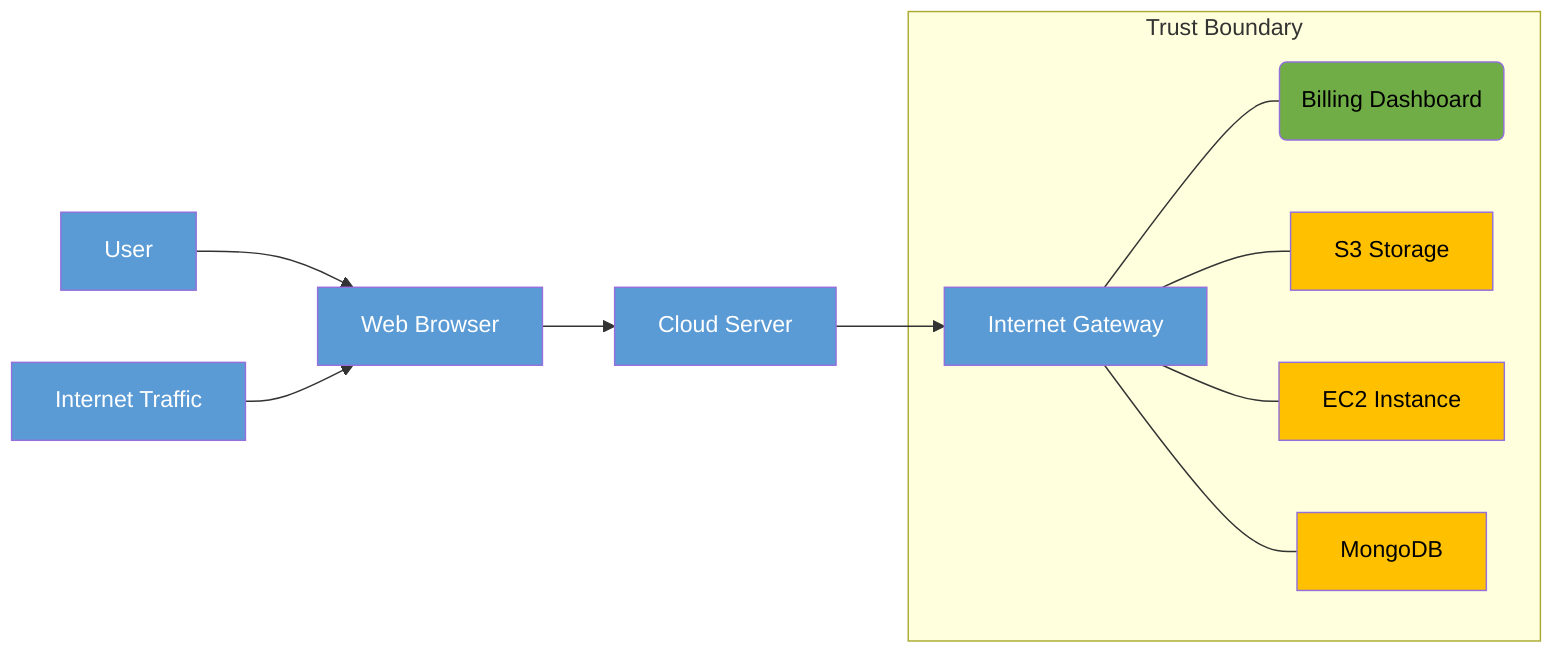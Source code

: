 flowchart LR
  classDef external fill:#5b9bd5,color:#FFF
  classDef data fill:#ffc000,color:#000
  classDef processes fill:#70ad47,color:#000

  User[User]:::external
  Web[Web Browser]:::external
  Internet[Internet Traffic]:::external
  Cloud[Cloud Server]:::external
  Gateway[Internet Gateway]:::external
  Billing(Billing Dashboard):::processes
  S3[S3 Storage]:::data
  EC2[EC2 Instance]:::data
  RDS[MongoDB]:::data

  User-->Web
  Internet-->Web
  Web-->Cloud
  Cloud-->Gateway

  subgraph "Trust Boundary"
    Gateway---Billing
    Gateway---S3
    Gateway---EC2
    Gateway---RDS
  end